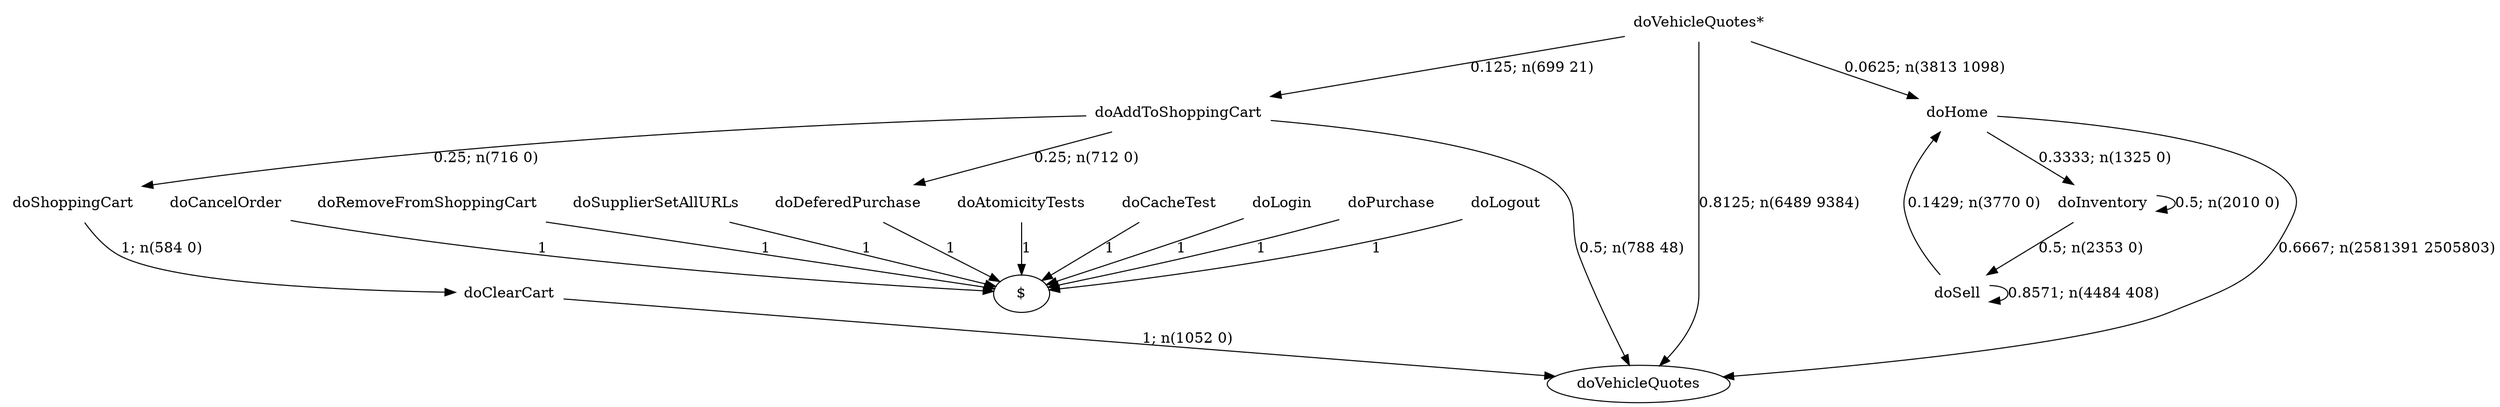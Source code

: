 digraph G {"doVehicleQuotes*" [label="doVehicleQuotes*",shape=none];"doSupplierSetAllURLs" [label="doSupplierSetAllURLs",shape=none];"doAtomicityTests" [label="doAtomicityTests",shape=none];"doCacheTest" [label="doCacheTest",shape=none];"doLogin" [label="doLogin",shape=none];"doAddToShoppingCart" [label="doAddToShoppingCart",shape=none];"doDeferedPurchase" [label="doDeferedPurchase",shape=none];"doHome" [label="doHome",shape=none];"doShoppingCart" [label="doShoppingCart",shape=none];"doClearCart" [label="doClearCart",shape=none];"doPurchase" [label="doPurchase",shape=none];"doInventory" [label="doInventory",shape=none];"doSell" [label="doSell",shape=none];"doLogout" [label="doLogout",shape=none];"doCancelOrder" [label="doCancelOrder",shape=none];"doRemoveFromShoppingCart" [label="doRemoveFromShoppingCart",shape=none];"doVehicleQuotes*"->"doVehicleQuotes" [style=solid,label="0.8125; n(6489 9384)"];"doVehicleQuotes*"->"doAddToShoppingCart" [style=solid,label="0.125; n(699 21)"];"doVehicleQuotes*"->"doHome" [style=solid,label="0.0625; n(3813 1098)"];"doSupplierSetAllURLs"->"$" [style=solid,label="1"];"doAtomicityTests"->"$" [style=solid,label="1"];"doCacheTest"->"$" [style=solid,label="1"];"doLogin"->"$" [style=solid,label="1"];"doAddToShoppingCart"->"doVehicleQuotes" [style=solid,label="0.5; n(788 48)"];"doAddToShoppingCart"->"doDeferedPurchase" [style=solid,label="0.25; n(712 0)"];"doAddToShoppingCart"->"doShoppingCart" [style=solid,label="0.25; n(716 0)"];"doDeferedPurchase"->"$" [style=solid,label="1"];"doHome"->"doVehicleQuotes" [style=solid,label="0.6667; n(2581391 2505803)"];"doHome"->"doInventory" [style=solid,label="0.3333; n(1325 0)"];"doShoppingCart"->"doClearCart" [style=solid,label="1; n(584 0)"];"doClearCart"->"doVehicleQuotes" [style=solid,label="1; n(1052 0)"];"doPurchase"->"$" [style=solid,label="1"];"doInventory"->"doInventory" [style=solid,label="0.5; n(2010 0)"];"doInventory"->"doSell" [style=solid,label="0.5; n(2353 0)"];"doSell"->"doHome" [style=solid,label="0.1429; n(3770 0)"];"doSell"->"doSell" [style=solid,label="0.8571; n(4484 408)"];"doLogout"->"$" [style=solid,label="1"];"doCancelOrder"->"$" [style=solid,label="1"];"doRemoveFromShoppingCart"->"$" [style=solid,label="1"];}